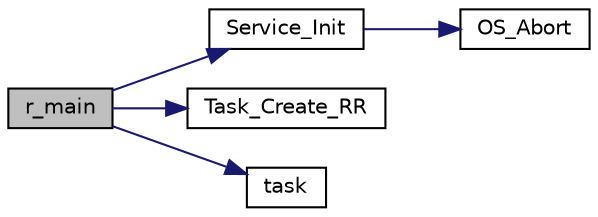 digraph "r_main"
{
  edge [fontname="Helvetica",fontsize="10",labelfontname="Helvetica",labelfontsize="10"];
  node [fontname="Helvetica",fontsize="10",shape=record];
  rankdir="LR";
  Node1 [label="r_main",height=0.2,width=0.4,color="black", fillcolor="grey75", style="filled", fontcolor="black"];
  Node1 -> Node2 [color="midnightblue",fontsize="10",style="solid",fontname="Helvetica"];
  Node2 [label="Service_Init",height=0.2,width=0.4,color="black", fillcolor="white", style="filled",URL="$os_8c.html#a1b0393958dca633b459633385794d39b"];
  Node2 -> Node3 [color="midnightblue",fontsize="10",style="solid",fontname="Helvetica"];
  Node3 [label="OS_Abort",height=0.2,width=0.4,color="black", fillcolor="white", style="filled",URL="$os_8c.html#ab5747390a8be675282cb93e5198bd085",tooltip="Abort the execution of this RTOS due to an unrecoverable erorr. "];
  Node1 -> Node4 [color="midnightblue",fontsize="10",style="solid",fontname="Helvetica"];
  Node4 [label="Task_Create_RR",height=0.2,width=0.4,color="black", fillcolor="white", style="filled",URL="$os_8c.html#abfffed5dc80a63a8436cc49d61e92cb7"];
  Node1 -> Node5 [color="midnightblue",fontsize="10",style="solid",fontname="Helvetica"];
  Node5 [label="task",height=0.2,width=0.4,color="black", fillcolor="white", style="filled",URL="$test011__max__services_8c.html#aaad4f4d77885dd2457f79c20ac27db19"];
}
